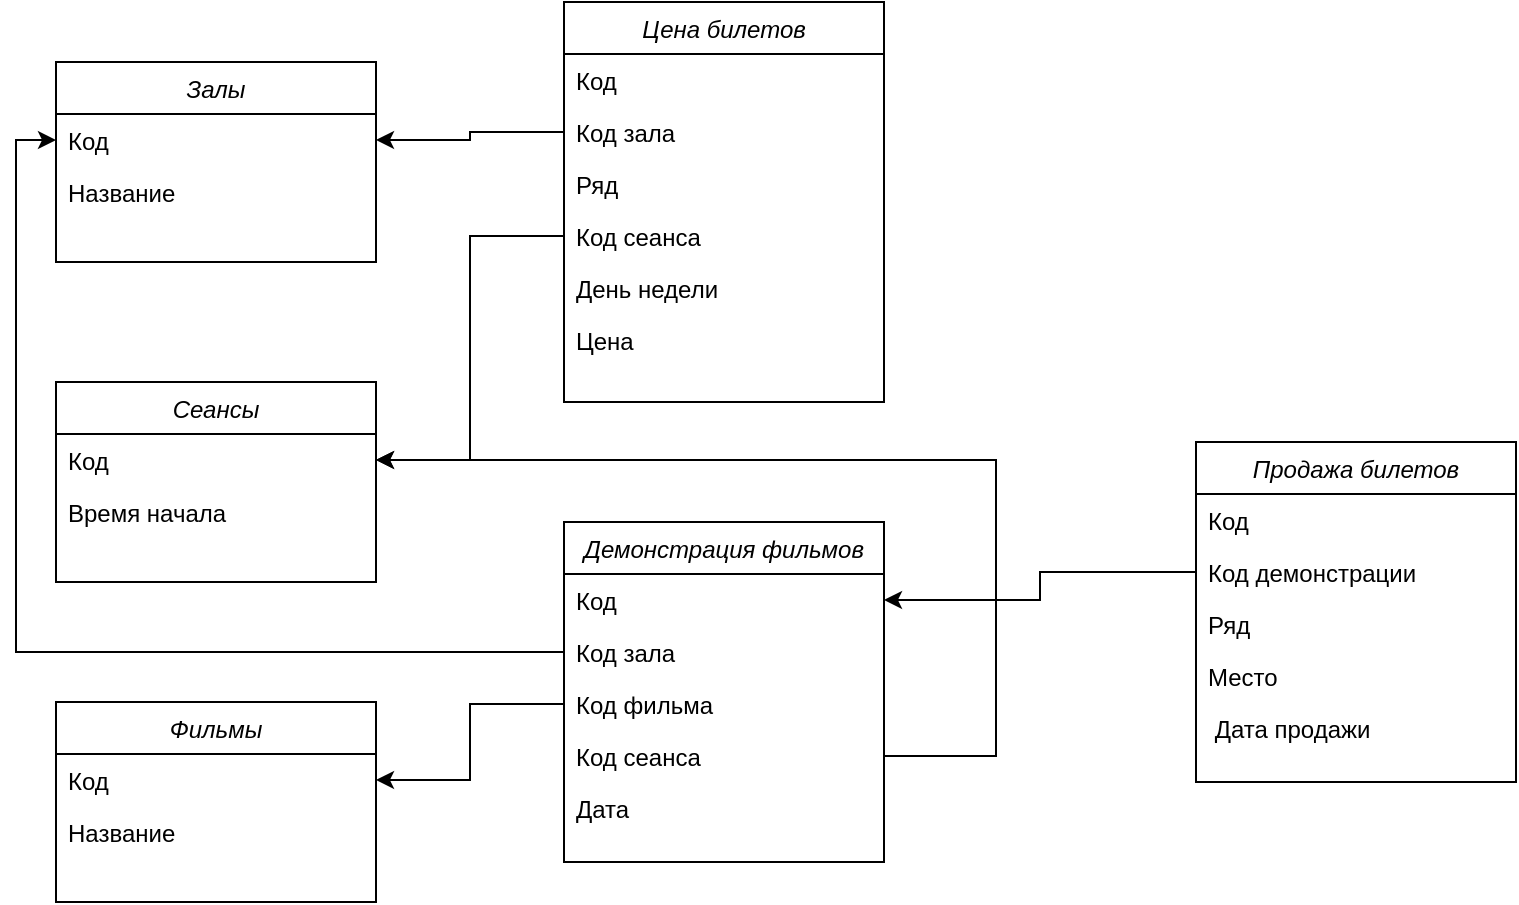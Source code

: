 <mxfile version="22.1.5" type="device">
  <diagram id="C5RBs43oDa-KdzZeNtuy" name="Page-1">
    <mxGraphModel dx="872" dy="447" grid="1" gridSize="10" guides="1" tooltips="1" connect="1" arrows="1" fold="1" page="1" pageScale="1" pageWidth="827" pageHeight="1169" math="0" shadow="0">
      <root>
        <mxCell id="WIyWlLk6GJQsqaUBKTNV-0" />
        <mxCell id="WIyWlLk6GJQsqaUBKTNV-1" parent="WIyWlLk6GJQsqaUBKTNV-0" />
        <mxCell id="zkfFHV4jXpPFQw0GAbJ--0" value="Залы" style="swimlane;fontStyle=2;align=center;verticalAlign=top;childLayout=stackLayout;horizontal=1;startSize=26;horizontalStack=0;resizeParent=1;resizeLast=0;collapsible=1;marginBottom=0;rounded=0;shadow=0;strokeWidth=1;" parent="WIyWlLk6GJQsqaUBKTNV-1" vertex="1">
          <mxGeometry x="80" y="90" width="160" height="100" as="geometry">
            <mxRectangle x="230" y="140" width="160" height="26" as="alternateBounds" />
          </mxGeometry>
        </mxCell>
        <mxCell id="zkfFHV4jXpPFQw0GAbJ--1" value="Код" style="text;align=left;verticalAlign=top;spacingLeft=4;spacingRight=4;overflow=hidden;rotatable=0;points=[[0,0.5],[1,0.5]];portConstraint=eastwest;" parent="zkfFHV4jXpPFQw0GAbJ--0" vertex="1">
          <mxGeometry y="26" width="160" height="26" as="geometry" />
        </mxCell>
        <mxCell id="zkfFHV4jXpPFQw0GAbJ--2" value="Название" style="text;align=left;verticalAlign=top;spacingLeft=4;spacingRight=4;overflow=hidden;rotatable=0;points=[[0,0.5],[1,0.5]];portConstraint=eastwest;rounded=0;shadow=0;html=0;" parent="zkfFHV4jXpPFQw0GAbJ--0" vertex="1">
          <mxGeometry y="52" width="160" height="26" as="geometry" />
        </mxCell>
        <mxCell id="v4lcgI29EIv8gRKMuPtj-0" value="Фильмы" style="swimlane;fontStyle=2;align=center;verticalAlign=top;childLayout=stackLayout;horizontal=1;startSize=26;horizontalStack=0;resizeParent=1;resizeLast=0;collapsible=1;marginBottom=0;rounded=0;shadow=0;strokeWidth=1;" parent="WIyWlLk6GJQsqaUBKTNV-1" vertex="1">
          <mxGeometry x="80" y="410" width="160" height="100" as="geometry">
            <mxRectangle x="230" y="140" width="160" height="26" as="alternateBounds" />
          </mxGeometry>
        </mxCell>
        <mxCell id="v4lcgI29EIv8gRKMuPtj-1" value="Код" style="text;align=left;verticalAlign=top;spacingLeft=4;spacingRight=4;overflow=hidden;rotatable=0;points=[[0,0.5],[1,0.5]];portConstraint=eastwest;" parent="v4lcgI29EIv8gRKMuPtj-0" vertex="1">
          <mxGeometry y="26" width="160" height="26" as="geometry" />
        </mxCell>
        <mxCell id="v4lcgI29EIv8gRKMuPtj-2" value="Название" style="text;align=left;verticalAlign=top;spacingLeft=4;spacingRight=4;overflow=hidden;rotatable=0;points=[[0,0.5],[1,0.5]];portConstraint=eastwest;rounded=0;shadow=0;html=0;" parent="v4lcgI29EIv8gRKMuPtj-0" vertex="1">
          <mxGeometry y="52" width="160" height="26" as="geometry" />
        </mxCell>
        <mxCell id="v4lcgI29EIv8gRKMuPtj-3" value="Сеансы" style="swimlane;fontStyle=2;align=center;verticalAlign=top;childLayout=stackLayout;horizontal=1;startSize=26;horizontalStack=0;resizeParent=1;resizeLast=0;collapsible=1;marginBottom=0;rounded=0;shadow=0;strokeWidth=1;" parent="WIyWlLk6GJQsqaUBKTNV-1" vertex="1">
          <mxGeometry x="80" y="250" width="160" height="100" as="geometry">
            <mxRectangle x="230" y="140" width="160" height="26" as="alternateBounds" />
          </mxGeometry>
        </mxCell>
        <mxCell id="v4lcgI29EIv8gRKMuPtj-4" value="Код" style="text;align=left;verticalAlign=top;spacingLeft=4;spacingRight=4;overflow=hidden;rotatable=0;points=[[0,0.5],[1,0.5]];portConstraint=eastwest;" parent="v4lcgI29EIv8gRKMuPtj-3" vertex="1">
          <mxGeometry y="26" width="160" height="26" as="geometry" />
        </mxCell>
        <mxCell id="v4lcgI29EIv8gRKMuPtj-5" value="Время начала" style="text;align=left;verticalAlign=top;spacingLeft=4;spacingRight=4;overflow=hidden;rotatable=0;points=[[0,0.5],[1,0.5]];portConstraint=eastwest;rounded=0;shadow=0;html=0;" parent="v4lcgI29EIv8gRKMuPtj-3" vertex="1">
          <mxGeometry y="52" width="160" height="26" as="geometry" />
        </mxCell>
        <mxCell id="v4lcgI29EIv8gRKMuPtj-6" value="Цена билетов" style="swimlane;fontStyle=2;align=center;verticalAlign=top;childLayout=stackLayout;horizontal=1;startSize=26;horizontalStack=0;resizeParent=1;resizeLast=0;collapsible=1;marginBottom=0;rounded=0;shadow=0;strokeWidth=1;" parent="WIyWlLk6GJQsqaUBKTNV-1" vertex="1">
          <mxGeometry x="334" y="60" width="160" height="200" as="geometry">
            <mxRectangle x="230" y="140" width="160" height="26" as="alternateBounds" />
          </mxGeometry>
        </mxCell>
        <mxCell id="v4lcgI29EIv8gRKMuPtj-7" value="Код" style="text;align=left;verticalAlign=top;spacingLeft=4;spacingRight=4;overflow=hidden;rotatable=0;points=[[0,0.5],[1,0.5]];portConstraint=eastwest;" parent="v4lcgI29EIv8gRKMuPtj-6" vertex="1">
          <mxGeometry y="26" width="160" height="26" as="geometry" />
        </mxCell>
        <mxCell id="v4lcgI29EIv8gRKMuPtj-8" value="Код зала" style="text;align=left;verticalAlign=top;spacingLeft=4;spacingRight=4;overflow=hidden;rotatable=0;points=[[0,0.5],[1,0.5]];portConstraint=eastwest;rounded=0;shadow=0;html=0;" parent="v4lcgI29EIv8gRKMuPtj-6" vertex="1">
          <mxGeometry y="52" width="160" height="26" as="geometry" />
        </mxCell>
        <mxCell id="v4lcgI29EIv8gRKMuPtj-9" value="Ряд" style="text;align=left;verticalAlign=top;spacingLeft=4;spacingRight=4;overflow=hidden;rotatable=0;points=[[0,0.5],[1,0.5]];portConstraint=eastwest;rounded=0;shadow=0;html=0;" parent="v4lcgI29EIv8gRKMuPtj-6" vertex="1">
          <mxGeometry y="78" width="160" height="26" as="geometry" />
        </mxCell>
        <mxCell id="v4lcgI29EIv8gRKMuPtj-10" value="Код сеанса" style="text;align=left;verticalAlign=top;spacingLeft=4;spacingRight=4;overflow=hidden;rotatable=0;points=[[0,0.5],[1,0.5]];portConstraint=eastwest;rounded=0;shadow=0;html=0;" parent="v4lcgI29EIv8gRKMuPtj-6" vertex="1">
          <mxGeometry y="104" width="160" height="26" as="geometry" />
        </mxCell>
        <mxCell id="v4lcgI29EIv8gRKMuPtj-11" value="День недели" style="text;align=left;verticalAlign=top;spacingLeft=4;spacingRight=4;overflow=hidden;rotatable=0;points=[[0,0.5],[1,0.5]];portConstraint=eastwest;rounded=0;shadow=0;html=0;" parent="v4lcgI29EIv8gRKMuPtj-6" vertex="1">
          <mxGeometry y="130" width="160" height="26" as="geometry" />
        </mxCell>
        <mxCell id="KGG0c1qBYDvsHdIug0vX-0" value="Цена" style="text;align=left;verticalAlign=top;spacingLeft=4;spacingRight=4;overflow=hidden;rotatable=0;points=[[0,0.5],[1,0.5]];portConstraint=eastwest;rounded=0;shadow=0;html=0;" vertex="1" parent="v4lcgI29EIv8gRKMuPtj-6">
          <mxGeometry y="156" width="160" height="26" as="geometry" />
        </mxCell>
        <mxCell id="v4lcgI29EIv8gRKMuPtj-12" value="Демонстрация фильмов" style="swimlane;fontStyle=2;align=center;verticalAlign=top;childLayout=stackLayout;horizontal=1;startSize=26;horizontalStack=0;resizeParent=1;resizeLast=0;collapsible=1;marginBottom=0;rounded=0;shadow=0;strokeWidth=1;" parent="WIyWlLk6GJQsqaUBKTNV-1" vertex="1">
          <mxGeometry x="334" y="320" width="160" height="170" as="geometry">
            <mxRectangle x="230" y="140" width="160" height="26" as="alternateBounds" />
          </mxGeometry>
        </mxCell>
        <mxCell id="v4lcgI29EIv8gRKMuPtj-13" value="Код" style="text;align=left;verticalAlign=top;spacingLeft=4;spacingRight=4;overflow=hidden;rotatable=0;points=[[0,0.5],[1,0.5]];portConstraint=eastwest;" parent="v4lcgI29EIv8gRKMuPtj-12" vertex="1">
          <mxGeometry y="26" width="160" height="26" as="geometry" />
        </mxCell>
        <mxCell id="v4lcgI29EIv8gRKMuPtj-14" value="Код зала" style="text;align=left;verticalAlign=top;spacingLeft=4;spacingRight=4;overflow=hidden;rotatable=0;points=[[0,0.5],[1,0.5]];portConstraint=eastwest;rounded=0;shadow=0;html=0;" parent="v4lcgI29EIv8gRKMuPtj-12" vertex="1">
          <mxGeometry y="52" width="160" height="26" as="geometry" />
        </mxCell>
        <mxCell id="v4lcgI29EIv8gRKMuPtj-15" value="Код фильма" style="text;align=left;verticalAlign=top;spacingLeft=4;spacingRight=4;overflow=hidden;rotatable=0;points=[[0,0.5],[1,0.5]];portConstraint=eastwest;rounded=0;shadow=0;html=0;" parent="v4lcgI29EIv8gRKMuPtj-12" vertex="1">
          <mxGeometry y="78" width="160" height="26" as="geometry" />
        </mxCell>
        <mxCell id="v4lcgI29EIv8gRKMuPtj-16" value="Код сеанса" style="text;align=left;verticalAlign=top;spacingLeft=4;spacingRight=4;overflow=hidden;rotatable=0;points=[[0,0.5],[1,0.5]];portConstraint=eastwest;rounded=0;shadow=0;html=0;" parent="v4lcgI29EIv8gRKMuPtj-12" vertex="1">
          <mxGeometry y="104" width="160" height="26" as="geometry" />
        </mxCell>
        <mxCell id="v4lcgI29EIv8gRKMuPtj-17" value="Дата" style="text;align=left;verticalAlign=top;spacingLeft=4;spacingRight=4;overflow=hidden;rotatable=0;points=[[0,0.5],[1,0.5]];portConstraint=eastwest;rounded=0;shadow=0;html=0;" parent="v4lcgI29EIv8gRKMuPtj-12" vertex="1">
          <mxGeometry y="130" width="160" height="26" as="geometry" />
        </mxCell>
        <mxCell id="v4lcgI29EIv8gRKMuPtj-18" value="Продажа билетов" style="swimlane;fontStyle=2;align=center;verticalAlign=top;childLayout=stackLayout;horizontal=1;startSize=26;horizontalStack=0;resizeParent=1;resizeLast=0;collapsible=1;marginBottom=0;rounded=0;shadow=0;strokeWidth=1;" parent="WIyWlLk6GJQsqaUBKTNV-1" vertex="1">
          <mxGeometry x="650" y="280" width="160" height="170" as="geometry">
            <mxRectangle x="230" y="140" width="160" height="26" as="alternateBounds" />
          </mxGeometry>
        </mxCell>
        <mxCell id="v4lcgI29EIv8gRKMuPtj-19" value="Код" style="text;align=left;verticalAlign=top;spacingLeft=4;spacingRight=4;overflow=hidden;rotatable=0;points=[[0,0.5],[1,0.5]];portConstraint=eastwest;" parent="v4lcgI29EIv8gRKMuPtj-18" vertex="1">
          <mxGeometry y="26" width="160" height="26" as="geometry" />
        </mxCell>
        <mxCell id="v4lcgI29EIv8gRKMuPtj-20" value="Код демонстрации" style="text;align=left;verticalAlign=top;spacingLeft=4;spacingRight=4;overflow=hidden;rotatable=0;points=[[0,0.5],[1,0.5]];portConstraint=eastwest;rounded=0;shadow=0;html=0;" parent="v4lcgI29EIv8gRKMuPtj-18" vertex="1">
          <mxGeometry y="52" width="160" height="26" as="geometry" />
        </mxCell>
        <mxCell id="v4lcgI29EIv8gRKMuPtj-21" value="Ряд" style="text;align=left;verticalAlign=top;spacingLeft=4;spacingRight=4;overflow=hidden;rotatable=0;points=[[0,0.5],[1,0.5]];portConstraint=eastwest;rounded=0;shadow=0;html=0;" parent="v4lcgI29EIv8gRKMuPtj-18" vertex="1">
          <mxGeometry y="78" width="160" height="26" as="geometry" />
        </mxCell>
        <mxCell id="v4lcgI29EIv8gRKMuPtj-22" value="Место" style="text;align=left;verticalAlign=top;spacingLeft=4;spacingRight=4;overflow=hidden;rotatable=0;points=[[0,0.5],[1,0.5]];portConstraint=eastwest;rounded=0;shadow=0;html=0;" parent="v4lcgI29EIv8gRKMuPtj-18" vertex="1">
          <mxGeometry y="104" width="160" height="26" as="geometry" />
        </mxCell>
        <mxCell id="v4lcgI29EIv8gRKMuPtj-23" value=" Дата продажи" style="text;align=left;verticalAlign=top;spacingLeft=4;spacingRight=4;overflow=hidden;rotatable=0;points=[[0,0.5],[1,0.5]];portConstraint=eastwest;rounded=0;shadow=0;html=0;" parent="v4lcgI29EIv8gRKMuPtj-18" vertex="1">
          <mxGeometry y="130" width="160" height="26" as="geometry" />
        </mxCell>
        <mxCell id="v4lcgI29EIv8gRKMuPtj-24" style="edgeStyle=orthogonalEdgeStyle;rounded=0;orthogonalLoop=1;jettySize=auto;html=1;" parent="WIyWlLk6GJQsqaUBKTNV-1" source="v4lcgI29EIv8gRKMuPtj-8" target="zkfFHV4jXpPFQw0GAbJ--1" edge="1">
          <mxGeometry relative="1" as="geometry" />
        </mxCell>
        <mxCell id="v4lcgI29EIv8gRKMuPtj-25" style="edgeStyle=orthogonalEdgeStyle;rounded=0;orthogonalLoop=1;jettySize=auto;html=1;entryX=1;entryY=0.5;entryDx=0;entryDy=0;" parent="WIyWlLk6GJQsqaUBKTNV-1" source="v4lcgI29EIv8gRKMuPtj-10" target="v4lcgI29EIv8gRKMuPtj-4" edge="1">
          <mxGeometry relative="1" as="geometry" />
        </mxCell>
        <mxCell id="v4lcgI29EIv8gRKMuPtj-27" style="edgeStyle=orthogonalEdgeStyle;rounded=0;orthogonalLoop=1;jettySize=auto;html=1;entryX=0;entryY=0.5;entryDx=0;entryDy=0;" parent="WIyWlLk6GJQsqaUBKTNV-1" source="v4lcgI29EIv8gRKMuPtj-14" target="zkfFHV4jXpPFQw0GAbJ--1" edge="1">
          <mxGeometry relative="1" as="geometry" />
        </mxCell>
        <mxCell id="v4lcgI29EIv8gRKMuPtj-28" style="edgeStyle=orthogonalEdgeStyle;rounded=0;orthogonalLoop=1;jettySize=auto;html=1;" parent="WIyWlLk6GJQsqaUBKTNV-1" source="v4lcgI29EIv8gRKMuPtj-15" target="v4lcgI29EIv8gRKMuPtj-1" edge="1">
          <mxGeometry relative="1" as="geometry" />
        </mxCell>
        <mxCell id="v4lcgI29EIv8gRKMuPtj-30" style="edgeStyle=orthogonalEdgeStyle;rounded=0;orthogonalLoop=1;jettySize=auto;html=1;" parent="WIyWlLk6GJQsqaUBKTNV-1" source="v4lcgI29EIv8gRKMuPtj-16" target="v4lcgI29EIv8gRKMuPtj-4" edge="1">
          <mxGeometry relative="1" as="geometry">
            <Array as="points">
              <mxPoint x="550" y="437" />
              <mxPoint x="550" y="289" />
            </Array>
          </mxGeometry>
        </mxCell>
        <mxCell id="KGG0c1qBYDvsHdIug0vX-1" style="edgeStyle=orthogonalEdgeStyle;rounded=0;orthogonalLoop=1;jettySize=auto;html=1;" edge="1" parent="WIyWlLk6GJQsqaUBKTNV-1" source="v4lcgI29EIv8gRKMuPtj-20" target="v4lcgI29EIv8gRKMuPtj-13">
          <mxGeometry relative="1" as="geometry" />
        </mxCell>
      </root>
    </mxGraphModel>
  </diagram>
</mxfile>
